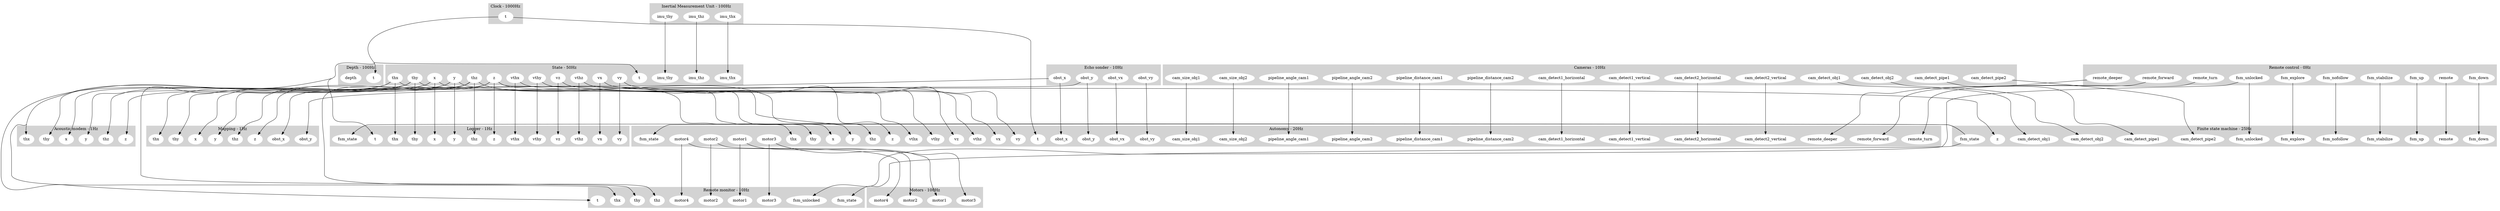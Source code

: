 digraph links {
	concentrate=true;
	subgraph cluster_1 {
		label = "Acoustic modem - 1Hz";
		style=filled;
		color=lightgrey;
		node [style=filled,color=white];
		2 [label = "thx"];
		3 [label = "thy"];
		4 [label = "thz"];
		5 [label = "x"];
		6 [label = "y"];
		7 [label = "z"];
	}
	subgraph cluster_8 {
		label = "Autonomy - 20Hz";
		style=filled;
		color=lightgrey;
		node [style=filled,color=white];
		9 [label = "cam_detect1_horizontal"];
		10 [label = "cam_detect1_vertical"];
		11 [label = "cam_detect2_horizontal"];
		12 [label = "cam_detect2_vertical"];
		13 [label = "cam_size_obj1"];
		14 [label = "cam_size_obj2"];
		15 [label = "fsm_state"];
		16 [label = "obst_vx"];
		17 [label = "obst_vy"];
		18 [label = "obst_x"];
		19 [label = "obst_y"];
		20 [label = "pipeline_angle_cam1"];
		21 [label = "pipeline_angle_cam2"];
		22 [label = "pipeline_distance_cam1"];
		23 [label = "pipeline_distance_cam2"];
		24 [label = "remote_deeper"];
		25 [label = "remote_forward"];
		26 [label = "remote_turn"];
		27 [label = "t"];
		28 [label = "thx"];
		29 [label = "thy"];
		30 [label = "thz"];
		31 [label = "vthx"];
		32 [label = "vthy"];
		33 [label = "vthz"];
		34 [label = "vx"];
		35 [label = "vy"];
		36 [label = "vz"];
		37 [label = "x"];
		38 [label = "y"];
		39 [label = "z"];
		40 [label = "motor1"];
		41 [label = "motor2"];
		42 [label = "motor3"];
		43 [label = "motor4"];
	}
	subgraph cluster_44 {
		label = "Cameras - 10Hz";
		style=filled;
		color=lightgrey;
		node [style=filled,color=white];
		45 [label = "cam_detect1_horizontal"];
		46 [label = "cam_detect1_vertical"];
		47 [label = "cam_detect2_horizontal"];
		48 [label = "cam_detect2_vertical"];
		49 [label = "cam_detect_obj1"];
		50 [label = "cam_detect_obj2"];
		51 [label = "cam_detect_pipe1"];
		52 [label = "cam_detect_pipe2"];
		53 [label = "cam_size_obj1"];
		54 [label = "cam_size_obj2"];
		55 [label = "pipeline_angle_cam1"];
		56 [label = "pipeline_angle_cam2"];
		57 [label = "pipeline_distance_cam1"];
		58 [label = "pipeline_distance_cam2"];
	}
	subgraph cluster_59 {
		label = "Clock - 1000Hz";
		style=filled;
		color=lightgrey;
		node [style=filled,color=white];
		60 [label = "t"];
	}
	subgraph cluster_61 {
		label = "Depth - 100Hz";
		style=filled;
		color=lightgrey;
		node [style=filled,color=white];
		62 [label = "t"];
		63 [label = "depth"];
	}
	subgraph cluster_64 {
		label = "Echo sonder - 10Hz";
		style=filled;
		color=lightgrey;
		node [style=filled,color=white];
		65 [label = "obst_vx"];
		66 [label = "obst_vy"];
		67 [label = "obst_x"];
		68 [label = "obst_y"];
	}
	subgraph cluster_69 {
		label = "I2C - 100Hz";
		style=filled;
		color=lightgrey;
		node [style=filled,color=white];
	}
	subgraph cluster_70 {
		label = "Inertial Measurement Unit - 100Hz";
		style=filled;
		color=lightgrey;
		node [style=filled,color=white];
		71 [label = "imu_thx"];
		72 [label = "imu_thy"];
		73 [label = "imu_thz"];
	}
	subgraph cluster_74 {
		label = "Logger - 1Hz";
		style=filled;
		color=lightgrey;
		node [style=filled,color=white];
		75 [label = "fsm_state"];
		76 [label = "t"];
		77 [label = "thx"];
		78 [label = "thy"];
		79 [label = "thz"];
		80 [label = "vthx"];
		81 [label = "vthy"];
		82 [label = "vthz"];
		83 [label = "vx"];
		84 [label = "vy"];
		85 [label = "vz"];
		86 [label = "x"];
		87 [label = "y"];
		88 [label = "z"];
	}
	subgraph cluster_89 {
		label = "Mapping - 1Hz";
		style=filled;
		color=lightgrey;
		node [style=filled,color=white];
		90 [label = "obst_x"];
		91 [label = "obst_y"];
		92 [label = "thx"];
		93 [label = "thy"];
		94 [label = "thz"];
		95 [label = "x"];
		96 [label = "y"];
		97 [label = "z"];
	}
	subgraph cluster_98 {
		label = "Motors - 100Hz";
		style=filled;
		color=lightgrey;
		node [style=filled,color=white];
		99 [label = "motor1"];
		100 [label = "motor2"];
		101 [label = "motor3"];
		102 [label = "motor4"];
	}
	subgraph cluster_103 {
		label = "Remote control - 0Hz";
		style=filled;
		color=lightgrey;
		node [style=filled,color=white];
		104 [label = "fsm_down"];
		105 [label = "fsm_explore"];
		106 [label = "fsm_nofollow"];
		107 [label = "fsm_stabilize"];
		108 [label = "fsm_unlocked"];
		109 [label = "fsm_up"];
		110 [label = "remote"];
		111 [label = "remote_deeper"];
		112 [label = "remote_forward"];
		113 [label = "remote_turn"];
	}
	subgraph cluster_114 {
		label = "Remote monitor - 10Hz";
		style=filled;
		color=lightgrey;
		node [style=filled,color=white];
		115 [label = "fsm_state"];
		116 [label = "fsm_unlocked"];
		117 [label = "motor1"];
		118 [label = "motor2"];
		119 [label = "motor3"];
		120 [label = "motor4"];
		121 [label = "t"];
		122 [label = "thx"];
		123 [label = "thy"];
		124 [label = "thz"];
	}
	subgraph cluster_125 {
		label = "State - 50Hz";
		style=filled;
		color=lightgrey;
		node [style=filled,color=white];
		126 [label = "imu_thx"];
		127 [label = "imu_thy"];
		128 [label = "imu_thz"];
		129 [label = "t"];
		130 [label = "thx"];
		131 [label = "thy"];
		132 [label = "thz"];
		133 [label = "vthx"];
		134 [label = "vthy"];
		135 [label = "vthz"];
		136 [label = "vx"];
		137 [label = "vy"];
		138 [label = "vz"];
		139 [label = "x"];
		140 [label = "y"];
		141 [label = "z"];
	}
	subgraph cluster_142 {
		label = "Finite state machine - 25Hz";
		style=filled;
		color=lightgrey;
		node [style=filled,color=white];
		143 [label = "cam_detect_obj1"];
		144 [label = "cam_detect_obj2"];
		145 [label = "cam_detect_pipe1"];
		146 [label = "cam_detect_pipe2"];
		147 [label = "fsm_down"];
		148 [label = "fsm_explore"];
		149 [label = "fsm_nofollow"];
		150 [label = "fsm_stabilize"];
		151 [label = "fsm_unlocked"];
		152 [label = "fsm_up"];
		153 [label = "remote"];
		154 [label = "z"];
		155 [label = "fsm_state"];
	}
	45->9 [minlen=5];
	46->10 [minlen=5];
	47->11 [minlen=5];
	48->12 [minlen=5];
	49->143 [minlen=5];
	50->144 [minlen=5];
	51->145 [minlen=5];
	52->146 [minlen=5];
	53->13 [minlen=5];
	54->14 [minlen=5];
	104->147 [minlen=5];
	105->148 [minlen=5];
	106->149 [minlen=5];
	107->150 [minlen=5];
	155->15 [minlen=5];
	155->75 [minlen=5];
	155->115 [minlen=5];
	108->116 [minlen=5];
	108->151 [minlen=5];
	109->152 [minlen=5];
	71->126 [minlen=5];
	72->127 [minlen=5];
	73->128 [minlen=5];
	40->99 [minlen=5];
	40->117 [minlen=5];
	41->100 [minlen=5];
	41->118 [minlen=5];
	42->101 [minlen=5];
	42->119 [minlen=5];
	43->102 [minlen=5];
	43->120 [minlen=5];
	65->16 [minlen=5];
	66->17 [minlen=5];
	67->18 [minlen=5];
	67->90 [minlen=5];
	68->19 [minlen=5];
	68->91 [minlen=5];
	55->20 [minlen=5];
	56->21 [minlen=5];
	57->22 [minlen=5];
	58->23 [minlen=5];
	110->153 [minlen=5];
	111->24 [minlen=5];
	112->25 [minlen=5];
	113->26 [minlen=5];
	60->27 [minlen=5];
	60->62 [minlen=5];
	60->76 [minlen=5];
	60->121 [minlen=5];
	60->129 [minlen=5];
	130->2 [minlen=5];
	130->28 [minlen=5];
	130->77 [minlen=5];
	130->92 [minlen=5];
	130->122 [minlen=5];
	131->3 [minlen=5];
	131->29 [minlen=5];
	131->78 [minlen=5];
	131->93 [minlen=5];
	131->123 [minlen=5];
	132->4 [minlen=5];
	132->30 [minlen=5];
	132->79 [minlen=5];
	132->94 [minlen=5];
	132->124 [minlen=5];
	133->31 [minlen=5];
	133->80 [minlen=5];
	134->32 [minlen=5];
	134->81 [minlen=5];
	135->33 [minlen=5];
	135->82 [minlen=5];
	136->34 [minlen=5];
	136->83 [minlen=5];
	137->35 [minlen=5];
	137->84 [minlen=5];
	138->36 [minlen=5];
	138->85 [minlen=5];
	139->5 [minlen=5];
	139->37 [minlen=5];
	139->86 [minlen=5];
	139->95 [minlen=5];
	140->6 [minlen=5];
	140->38 [minlen=5];
	140->87 [minlen=5];
	140->96 [minlen=5];
	141->7 [minlen=5];
	141->39 [minlen=5];
	141->88 [minlen=5];
	141->97 [minlen=5];
	141->154 [minlen=5];
}